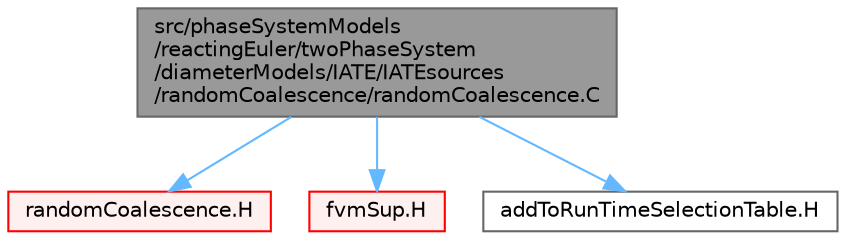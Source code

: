 digraph "src/phaseSystemModels/reactingEuler/twoPhaseSystem/diameterModels/IATE/IATEsources/randomCoalescence/randomCoalescence.C"
{
 // LATEX_PDF_SIZE
  bgcolor="transparent";
  edge [fontname=Helvetica,fontsize=10,labelfontname=Helvetica,labelfontsize=10];
  node [fontname=Helvetica,fontsize=10,shape=box,height=0.2,width=0.4];
  Node1 [id="Node000001",label="src/phaseSystemModels\l/reactingEuler/twoPhaseSystem\l/diameterModels/IATE/IATEsources\l/randomCoalescence/randomCoalescence.C",height=0.2,width=0.4,color="gray40", fillcolor="grey60", style="filled", fontcolor="black",tooltip=" "];
  Node1 -> Node2 [id="edge1_Node000001_Node000002",color="steelblue1",style="solid",tooltip=" "];
  Node2 [id="Node000002",label="randomCoalescence.H",height=0.2,width=0.4,color="red", fillcolor="#FFF0F0", style="filled",URL="$reactingEuler_2twoPhaseSystem_2diameterModels_2IATE_2IATEsources_2randomCoalescence_2randomCoalescence_8H.html",tooltip=" "];
  Node1 -> Node4 [id="edge2_Node000001_Node000004",color="steelblue1",style="solid",tooltip=" "];
  Node4 [id="Node000004",label="fvmSup.H",height=0.2,width=0.4,color="red", fillcolor="#FFF0F0", style="filled",URL="$fvmSup_8H.html",tooltip="Calculate the finiteVolume matrix for implicit and explicit sources."];
  Node1 -> Node399 [id="edge3_Node000001_Node000399",color="steelblue1",style="solid",tooltip=" "];
  Node399 [id="Node000399",label="addToRunTimeSelectionTable.H",height=0.2,width=0.4,color="grey40", fillcolor="white", style="filled",URL="$addToRunTimeSelectionTable_8H.html",tooltip="Macros for easy insertion into run-time selection tables."];
}
